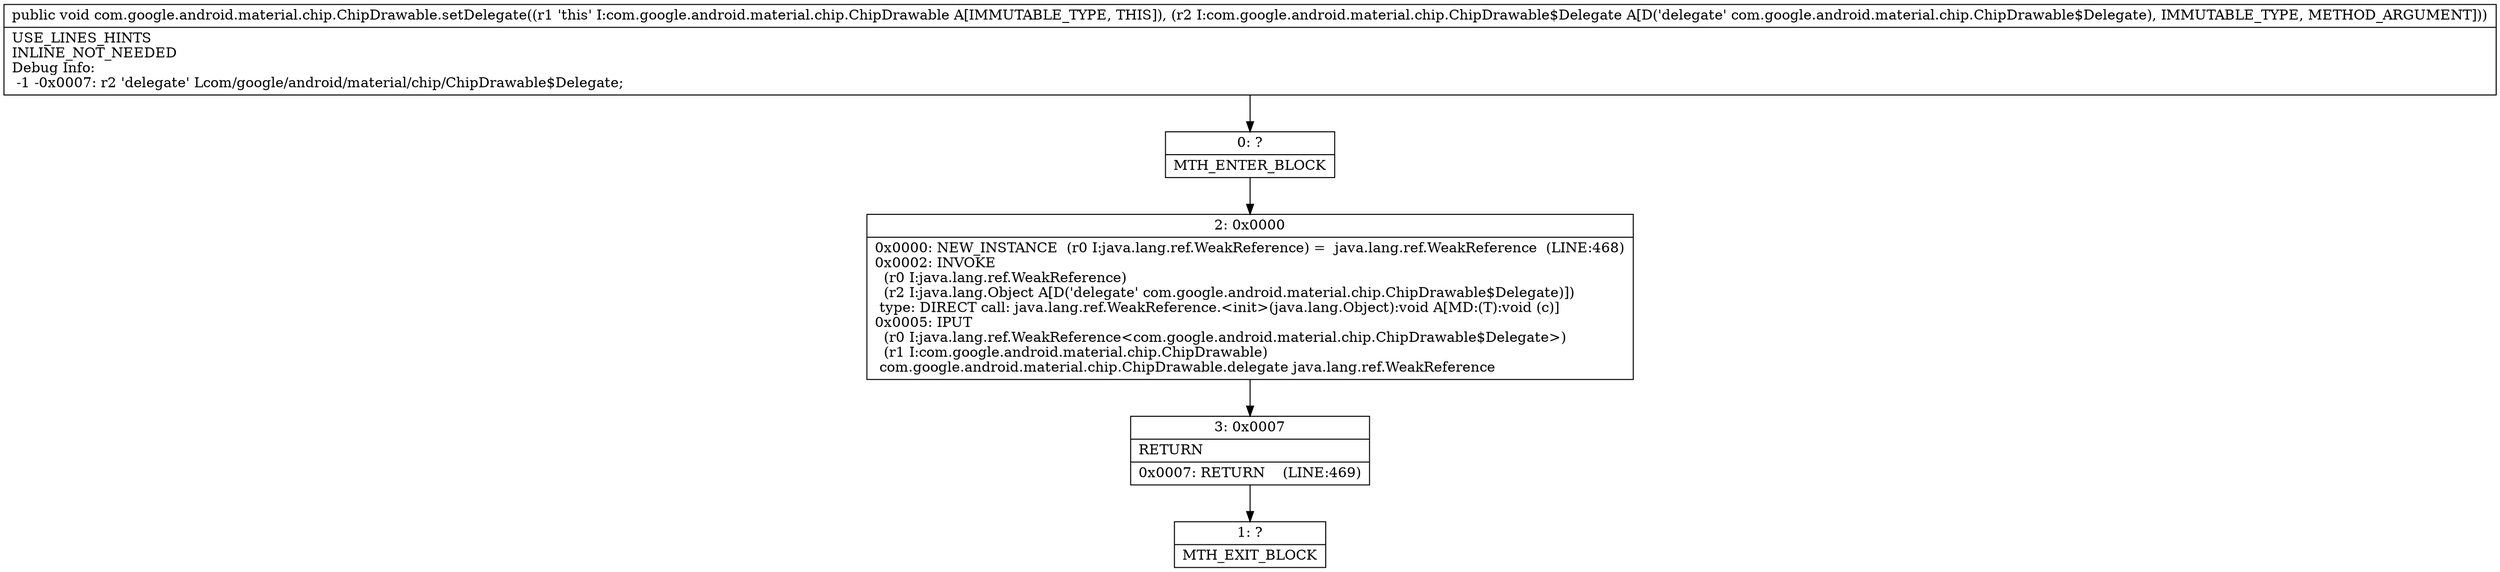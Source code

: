 digraph "CFG forcom.google.android.material.chip.ChipDrawable.setDelegate(Lcom\/google\/android\/material\/chip\/ChipDrawable$Delegate;)V" {
Node_0 [shape=record,label="{0\:\ ?|MTH_ENTER_BLOCK\l}"];
Node_2 [shape=record,label="{2\:\ 0x0000|0x0000: NEW_INSTANCE  (r0 I:java.lang.ref.WeakReference) =  java.lang.ref.WeakReference  (LINE:468)\l0x0002: INVOKE  \l  (r0 I:java.lang.ref.WeakReference)\l  (r2 I:java.lang.Object A[D('delegate' com.google.android.material.chip.ChipDrawable$Delegate)])\l type: DIRECT call: java.lang.ref.WeakReference.\<init\>(java.lang.Object):void A[MD:(T):void (c)]\l0x0005: IPUT  \l  (r0 I:java.lang.ref.WeakReference\<com.google.android.material.chip.ChipDrawable$Delegate\>)\l  (r1 I:com.google.android.material.chip.ChipDrawable)\l com.google.android.material.chip.ChipDrawable.delegate java.lang.ref.WeakReference \l}"];
Node_3 [shape=record,label="{3\:\ 0x0007|RETURN\l|0x0007: RETURN    (LINE:469)\l}"];
Node_1 [shape=record,label="{1\:\ ?|MTH_EXIT_BLOCK\l}"];
MethodNode[shape=record,label="{public void com.google.android.material.chip.ChipDrawable.setDelegate((r1 'this' I:com.google.android.material.chip.ChipDrawable A[IMMUTABLE_TYPE, THIS]), (r2 I:com.google.android.material.chip.ChipDrawable$Delegate A[D('delegate' com.google.android.material.chip.ChipDrawable$Delegate), IMMUTABLE_TYPE, METHOD_ARGUMENT]))  | USE_LINES_HINTS\lINLINE_NOT_NEEDED\lDebug Info:\l  \-1 \-0x0007: r2 'delegate' Lcom\/google\/android\/material\/chip\/ChipDrawable$Delegate;\l}"];
MethodNode -> Node_0;Node_0 -> Node_2;
Node_2 -> Node_3;
Node_3 -> Node_1;
}

